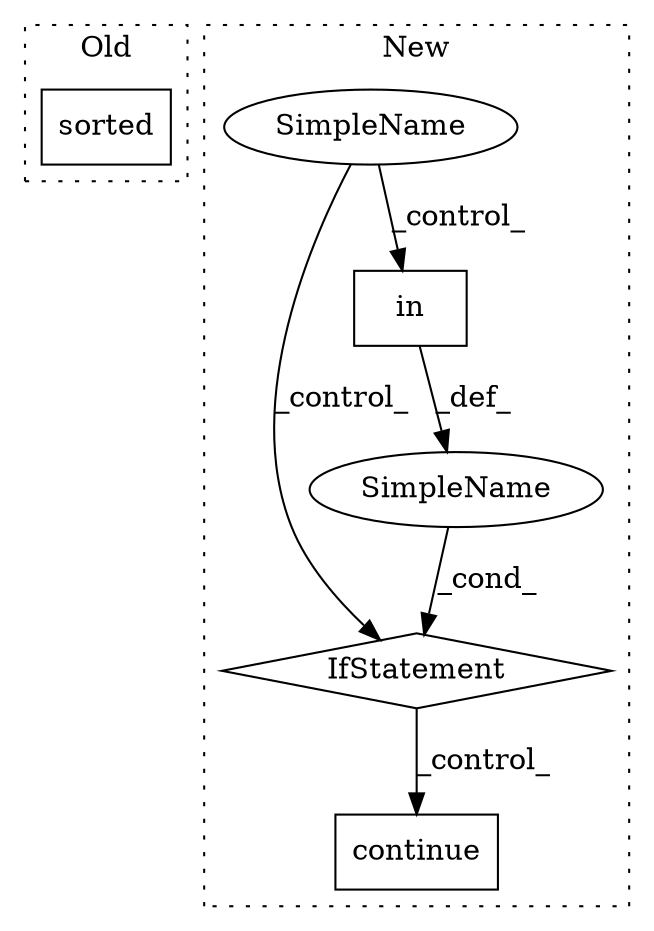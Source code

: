 digraph G {
subgraph cluster0 {
1 [label="sorted" a="32" s="779,805" l="7,1" shape="box"];
label = "Old";
style="dotted";
}
subgraph cluster1 {
2 [label="continue" a="18" s="1436" l="9" shape="box"];
3 [label="IfStatement" a="25" s="1387,1424" l="10,2" shape="diamond"];
4 [label="SimpleName" a="42" s="" l="" shape="ellipse"];
5 [label="SimpleName" a="42" s="" l="" shape="ellipse"];
6 [label="in" a="105" s="1397" l="27" shape="box"];
label = "New";
style="dotted";
}
3 -> 2 [label="_control_"];
4 -> 3 [label="_cond_"];
5 -> 3 [label="_control_"];
5 -> 6 [label="_control_"];
6 -> 4 [label="_def_"];
}
